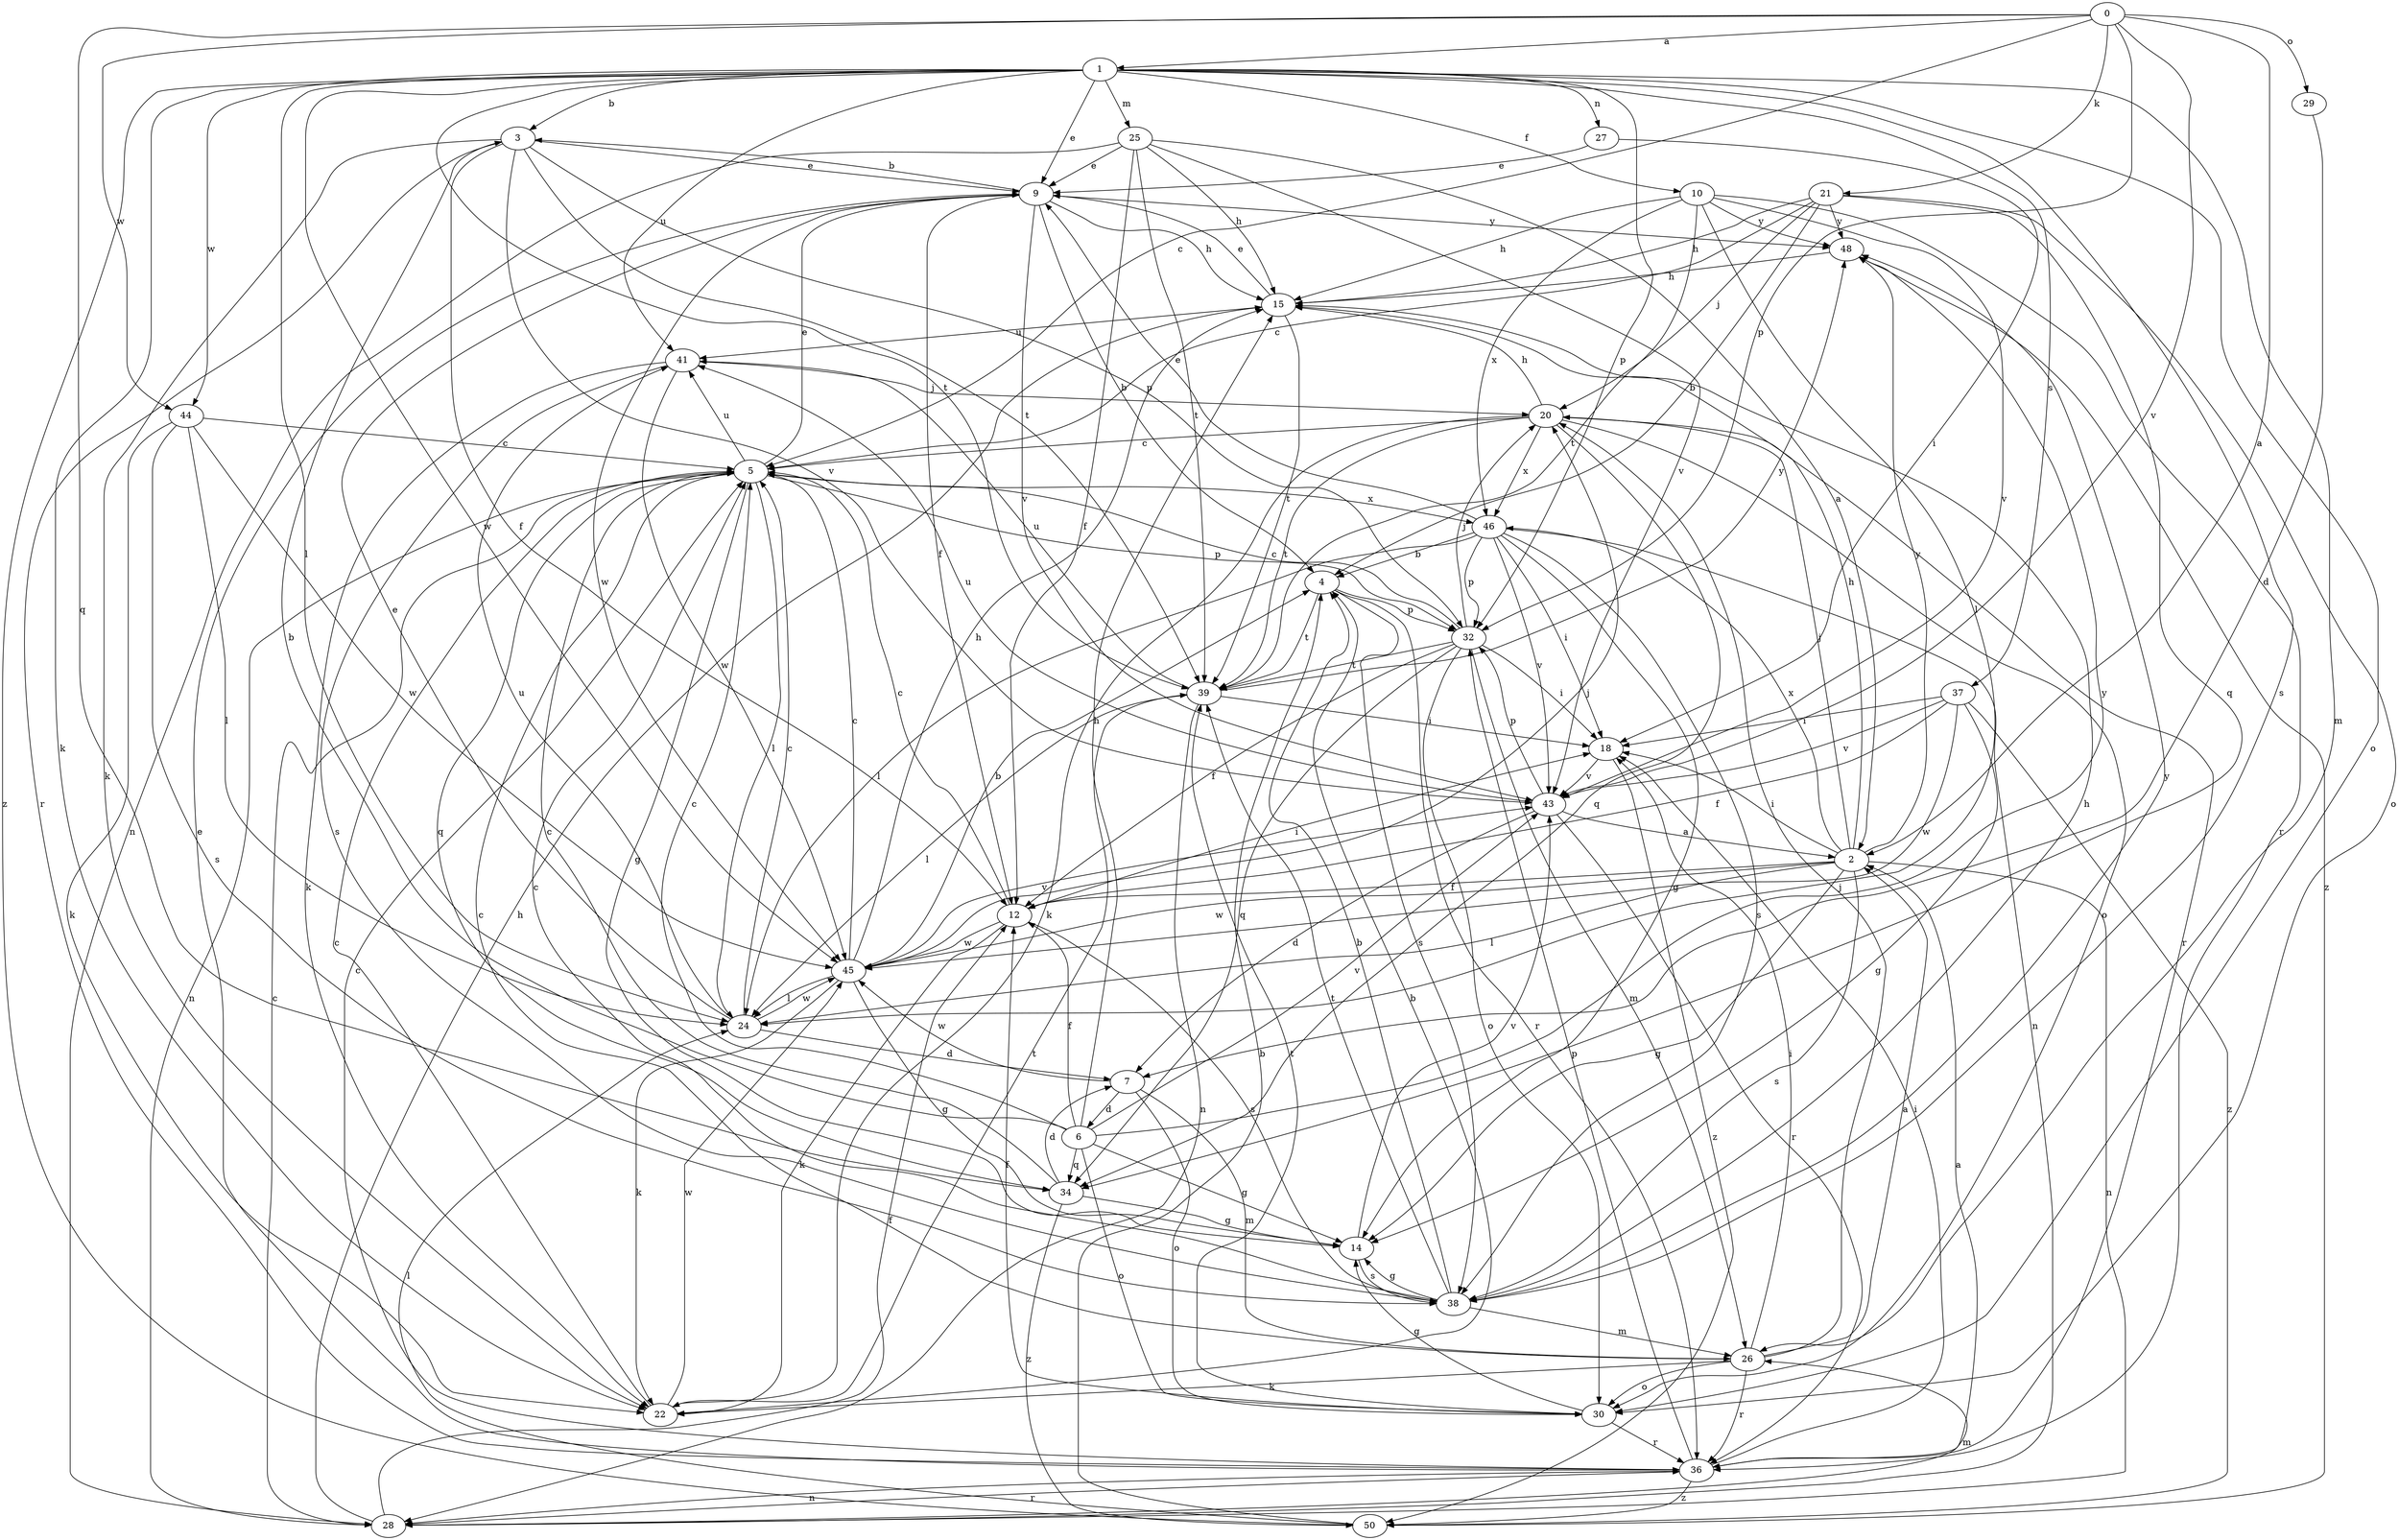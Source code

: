 strict digraph  {
0;
1;
2;
3;
4;
5;
6;
7;
9;
10;
12;
14;
15;
18;
20;
21;
22;
24;
25;
26;
27;
28;
29;
30;
32;
34;
36;
37;
38;
39;
41;
43;
44;
45;
46;
48;
50;
0 -> 1  [label=a];
0 -> 2  [label=a];
0 -> 5  [label=c];
0 -> 21  [label=k];
0 -> 29  [label=o];
0 -> 32  [label=p];
0 -> 34  [label=q];
0 -> 43  [label=v];
0 -> 44  [label=w];
1 -> 3  [label=b];
1 -> 9  [label=e];
1 -> 10  [label=f];
1 -> 22  [label=k];
1 -> 24  [label=l];
1 -> 25  [label=m];
1 -> 26  [label=m];
1 -> 27  [label=n];
1 -> 30  [label=o];
1 -> 32  [label=p];
1 -> 37  [label=s];
1 -> 38  [label=s];
1 -> 39  [label=t];
1 -> 41  [label=u];
1 -> 44  [label=w];
1 -> 45  [label=w];
1 -> 50  [label=z];
2 -> 12  [label=f];
2 -> 14  [label=g];
2 -> 15  [label=h];
2 -> 18  [label=i];
2 -> 20  [label=j];
2 -> 24  [label=l];
2 -> 28  [label=n];
2 -> 38  [label=s];
2 -> 45  [label=w];
2 -> 46  [label=x];
2 -> 48  [label=y];
3 -> 9  [label=e];
3 -> 12  [label=f];
3 -> 22  [label=k];
3 -> 32  [label=p];
3 -> 36  [label=r];
3 -> 39  [label=t];
3 -> 43  [label=v];
4 -> 32  [label=p];
4 -> 36  [label=r];
4 -> 38  [label=s];
4 -> 39  [label=t];
5 -> 9  [label=e];
5 -> 14  [label=g];
5 -> 24  [label=l];
5 -> 28  [label=n];
5 -> 32  [label=p];
5 -> 34  [label=q];
5 -> 41  [label=u];
5 -> 46  [label=x];
6 -> 3  [label=b];
6 -> 5  [label=c];
6 -> 12  [label=f];
6 -> 14  [label=g];
6 -> 15  [label=h];
6 -> 30  [label=o];
6 -> 34  [label=q];
6 -> 43  [label=v];
6 -> 48  [label=y];
7 -> 6  [label=d];
7 -> 26  [label=m];
7 -> 30  [label=o];
7 -> 45  [label=w];
9 -> 3  [label=b];
9 -> 4  [label=b];
9 -> 12  [label=f];
9 -> 15  [label=h];
9 -> 43  [label=v];
9 -> 45  [label=w];
9 -> 48  [label=y];
10 -> 15  [label=h];
10 -> 24  [label=l];
10 -> 36  [label=r];
10 -> 39  [label=t];
10 -> 43  [label=v];
10 -> 46  [label=x];
10 -> 48  [label=y];
12 -> 5  [label=c];
12 -> 18  [label=i];
12 -> 22  [label=k];
12 -> 38  [label=s];
12 -> 45  [label=w];
14 -> 38  [label=s];
14 -> 43  [label=v];
15 -> 9  [label=e];
15 -> 39  [label=t];
15 -> 41  [label=u];
18 -> 43  [label=v];
18 -> 50  [label=z];
20 -> 5  [label=c];
20 -> 15  [label=h];
20 -> 22  [label=k];
20 -> 30  [label=o];
20 -> 34  [label=q];
20 -> 36  [label=r];
20 -> 39  [label=t];
20 -> 46  [label=x];
21 -> 4  [label=b];
21 -> 5  [label=c];
21 -> 15  [label=h];
21 -> 20  [label=j];
21 -> 30  [label=o];
21 -> 34  [label=q];
21 -> 48  [label=y];
22 -> 4  [label=b];
22 -> 5  [label=c];
22 -> 39  [label=t];
22 -> 45  [label=w];
24 -> 5  [label=c];
24 -> 7  [label=d];
24 -> 9  [label=e];
24 -> 41  [label=u];
24 -> 45  [label=w];
25 -> 2  [label=a];
25 -> 9  [label=e];
25 -> 12  [label=f];
25 -> 15  [label=h];
25 -> 28  [label=n];
25 -> 39  [label=t];
25 -> 43  [label=v];
26 -> 2  [label=a];
26 -> 5  [label=c];
26 -> 18  [label=i];
26 -> 20  [label=j];
26 -> 22  [label=k];
26 -> 30  [label=o];
26 -> 36  [label=r];
27 -> 9  [label=e];
27 -> 18  [label=i];
28 -> 5  [label=c];
28 -> 12  [label=f];
28 -> 15  [label=h];
28 -> 26  [label=m];
28 -> 36  [label=r];
29 -> 7  [label=d];
30 -> 12  [label=f];
30 -> 14  [label=g];
30 -> 36  [label=r];
30 -> 39  [label=t];
32 -> 5  [label=c];
32 -> 12  [label=f];
32 -> 18  [label=i];
32 -> 20  [label=j];
32 -> 26  [label=m];
32 -> 30  [label=o];
32 -> 34  [label=q];
32 -> 39  [label=t];
34 -> 5  [label=c];
34 -> 7  [label=d];
34 -> 14  [label=g];
34 -> 50  [label=z];
36 -> 2  [label=a];
36 -> 5  [label=c];
36 -> 9  [label=e];
36 -> 18  [label=i];
36 -> 28  [label=n];
36 -> 32  [label=p];
36 -> 50  [label=z];
37 -> 12  [label=f];
37 -> 14  [label=g];
37 -> 18  [label=i];
37 -> 43  [label=v];
37 -> 45  [label=w];
37 -> 50  [label=z];
38 -> 4  [label=b];
38 -> 5  [label=c];
38 -> 14  [label=g];
38 -> 15  [label=h];
38 -> 26  [label=m];
38 -> 39  [label=t];
38 -> 48  [label=y];
39 -> 18  [label=i];
39 -> 24  [label=l];
39 -> 28  [label=n];
39 -> 41  [label=u];
39 -> 48  [label=y];
41 -> 20  [label=j];
41 -> 22  [label=k];
41 -> 38  [label=s];
41 -> 45  [label=w];
43 -> 2  [label=a];
43 -> 7  [label=d];
43 -> 32  [label=p];
43 -> 36  [label=r];
43 -> 41  [label=u];
44 -> 5  [label=c];
44 -> 22  [label=k];
44 -> 24  [label=l];
44 -> 38  [label=s];
44 -> 45  [label=w];
45 -> 4  [label=b];
45 -> 5  [label=c];
45 -> 14  [label=g];
45 -> 15  [label=h];
45 -> 20  [label=j];
45 -> 22  [label=k];
45 -> 24  [label=l];
45 -> 43  [label=v];
46 -> 4  [label=b];
46 -> 9  [label=e];
46 -> 14  [label=g];
46 -> 18  [label=i];
46 -> 24  [label=l];
46 -> 28  [label=n];
46 -> 32  [label=p];
46 -> 38  [label=s];
46 -> 43  [label=v];
48 -> 15  [label=h];
48 -> 50  [label=z];
50 -> 4  [label=b];
50 -> 24  [label=l];
}
